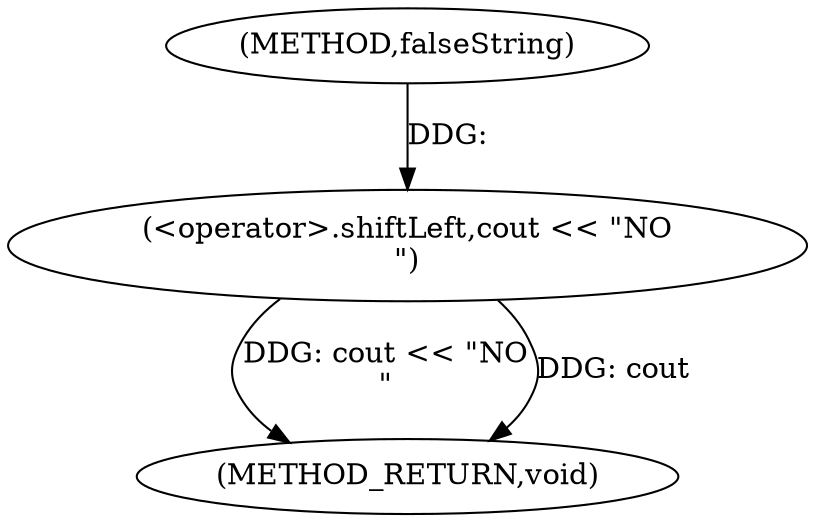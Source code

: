 digraph "falseString" {  
"1000236" [label = "(METHOD,falseString)" ]
"1000241" [label = "(METHOD_RETURN,void)" ]
"1000238" [label = "(<operator>.shiftLeft,cout << \"NO\n\")" ]
  "1000238" -> "1000241"  [ label = "DDG: cout << \"NO\n\""] 
  "1000238" -> "1000241"  [ label = "DDG: cout"] 
  "1000236" -> "1000238"  [ label = "DDG: "] 
}
